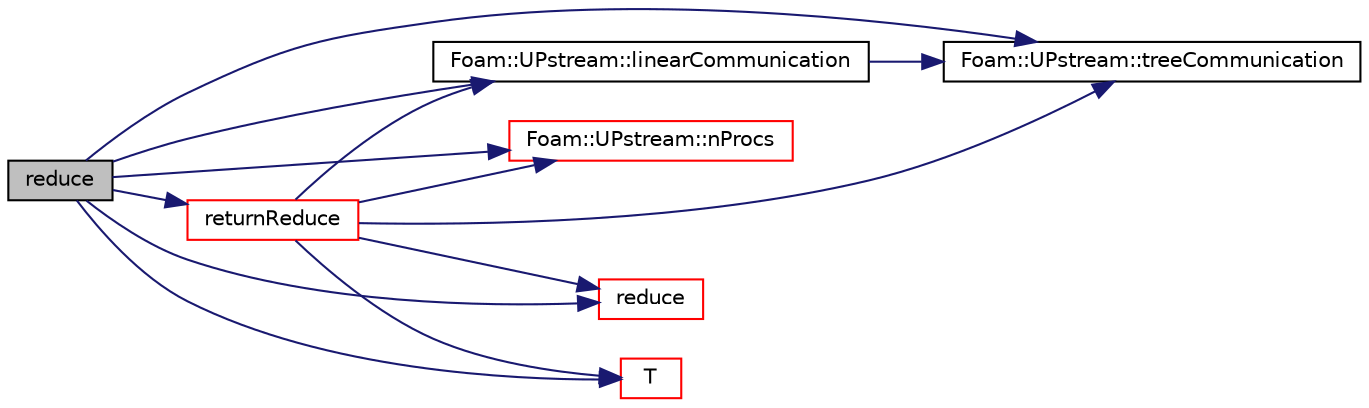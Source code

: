 digraph "reduce"
{
  bgcolor="transparent";
  edge [fontname="Helvetica",fontsize="10",labelfontname="Helvetica",labelfontsize="10"];
  node [fontname="Helvetica",fontsize="10",shape=record];
  rankdir="LR";
  Node32917 [label="reduce",height=0.2,width=0.4,color="black", fillcolor="grey75", style="filled", fontcolor="black"];
  Node32917 -> Node32918 [color="midnightblue",fontsize="10",style="solid",fontname="Helvetica"];
  Node32918 [label="Foam::UPstream::linearCommunication",height=0.2,width=0.4,color="black",URL="$a27377.html#af7ec282f2581c26d06e2375a17174591",tooltip="Communication schedule for linear all-to-master (proc 0) "];
  Node32918 -> Node32919 [color="midnightblue",fontsize="10",style="solid",fontname="Helvetica"];
  Node32919 [label="Foam::UPstream::treeCommunication",height=0.2,width=0.4,color="black",URL="$a27377.html#afaa38d3b4ac099268cc3081da637d147",tooltip="Communication schedule for tree all-to-master (proc 0) "];
  Node32917 -> Node32920 [color="midnightblue",fontsize="10",style="solid",fontname="Helvetica"];
  Node32920 [label="Foam::UPstream::nProcs",height=0.2,width=0.4,color="red",URL="$a27377.html#aada0e04d8127eda8ee95be0772754a4f",tooltip="Number of processes in parallel run. "];
  Node32917 -> Node32922 [color="midnightblue",fontsize="10",style="solid",fontname="Helvetica"];
  Node32922 [label="reduce",height=0.2,width=0.4,color="red",URL="$a21851.html#a7ffd6af4acc2eb9ba72ee296b5ecda23"];
  Node32917 -> Node32939 [color="midnightblue",fontsize="10",style="solid",fontname="Helvetica"];
  Node32939 [label="returnReduce",height=0.2,width=0.4,color="red",URL="$a21851.html#a8d528a67d2a9c6fe4fb94bc86872624b"];
  Node32939 -> Node32929 [color="midnightblue",fontsize="10",style="solid",fontname="Helvetica"];
  Node32929 [label="T",height=0.2,width=0.4,color="red",URL="$a21851.html#ae57fda0abb14bb0944947c463c6e09d4"];
  Node32939 -> Node32920 [color="midnightblue",fontsize="10",style="solid",fontname="Helvetica"];
  Node32939 -> Node32922 [color="midnightblue",fontsize="10",style="solid",fontname="Helvetica"];
  Node32939 -> Node32918 [color="midnightblue",fontsize="10",style="solid",fontname="Helvetica"];
  Node32939 -> Node32919 [color="midnightblue",fontsize="10",style="solid",fontname="Helvetica"];
  Node32917 -> Node32929 [color="midnightblue",fontsize="10",style="solid",fontname="Helvetica"];
  Node32917 -> Node32919 [color="midnightblue",fontsize="10",style="solid",fontname="Helvetica"];
}

